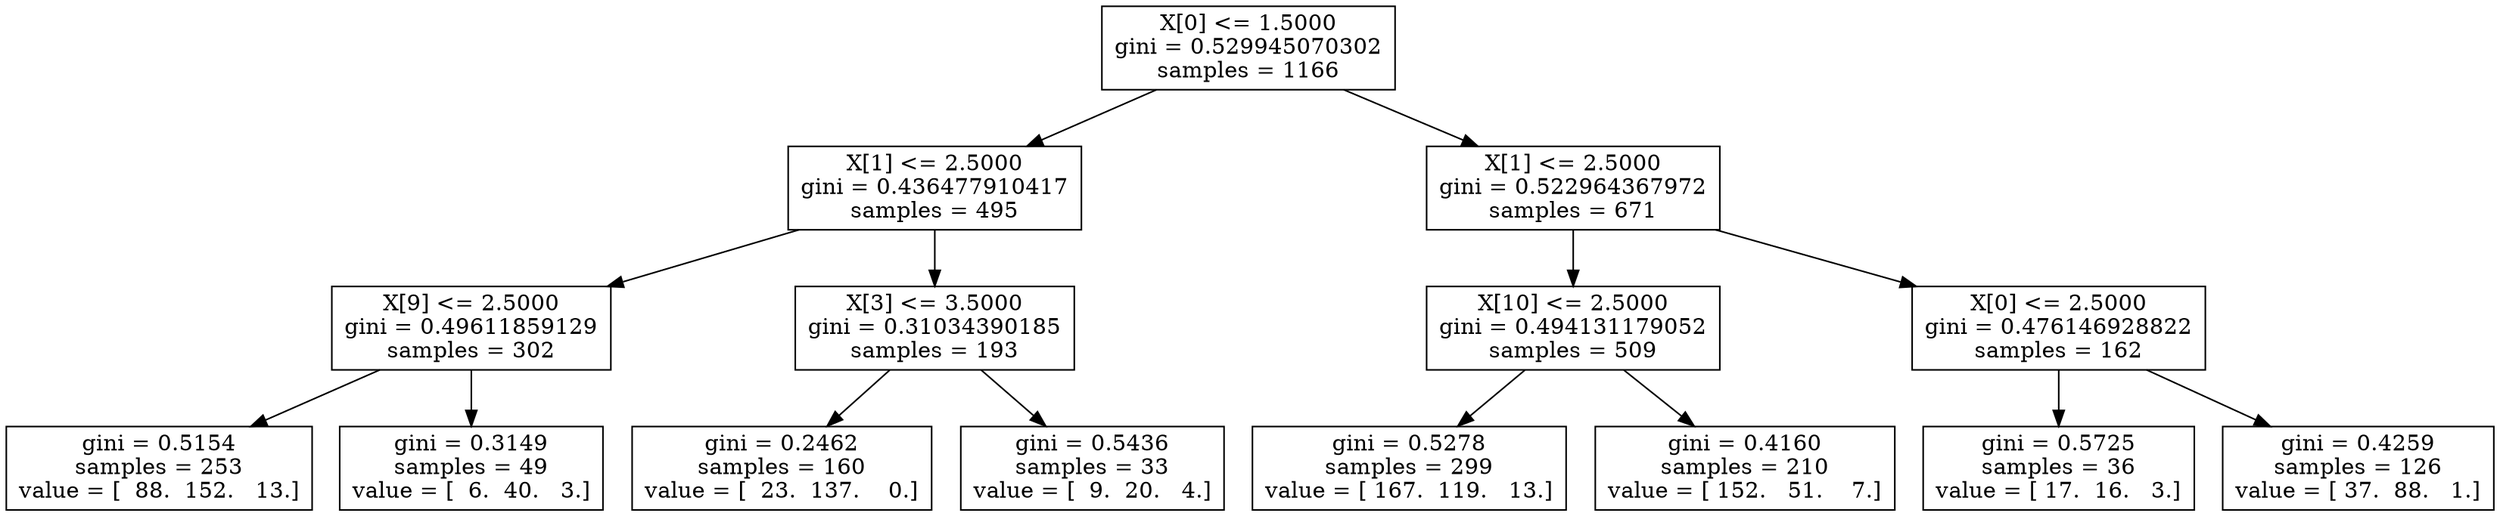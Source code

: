 digraph Tree {
0 [label="X[0] <= 1.5000\ngini = 0.529945070302\nsamples = 1166", shape="box"] ;
1 [label="X[1] <= 2.5000\ngini = 0.436477910417\nsamples = 495", shape="box"] ;
0 -> 1 ;
2 [label="X[9] <= 2.5000\ngini = 0.49611859129\nsamples = 302", shape="box"] ;
1 -> 2 ;
3 [label="gini = 0.5154\nsamples = 253\nvalue = [  88.  152.   13.]", shape="box"] ;
2 -> 3 ;
4 [label="gini = 0.3149\nsamples = 49\nvalue = [  6.  40.   3.]", shape="box"] ;
2 -> 4 ;
5 [label="X[3] <= 3.5000\ngini = 0.31034390185\nsamples = 193", shape="box"] ;
1 -> 5 ;
6 [label="gini = 0.2462\nsamples = 160\nvalue = [  23.  137.    0.]", shape="box"] ;
5 -> 6 ;
7 [label="gini = 0.5436\nsamples = 33\nvalue = [  9.  20.   4.]", shape="box"] ;
5 -> 7 ;
8 [label="X[1] <= 2.5000\ngini = 0.522964367972\nsamples = 671", shape="box"] ;
0 -> 8 ;
9 [label="X[10] <= 2.5000\ngini = 0.494131179052\nsamples = 509", shape="box"] ;
8 -> 9 ;
10 [label="gini = 0.5278\nsamples = 299\nvalue = [ 167.  119.   13.]", shape="box"] ;
9 -> 10 ;
11 [label="gini = 0.4160\nsamples = 210\nvalue = [ 152.   51.    7.]", shape="box"] ;
9 -> 11 ;
12 [label="X[0] <= 2.5000\ngini = 0.476146928822\nsamples = 162", shape="box"] ;
8 -> 12 ;
13 [label="gini = 0.5725\nsamples = 36\nvalue = [ 17.  16.   3.]", shape="box"] ;
12 -> 13 ;
14 [label="gini = 0.4259\nsamples = 126\nvalue = [ 37.  88.   1.]", shape="box"] ;
12 -> 14 ;
}
